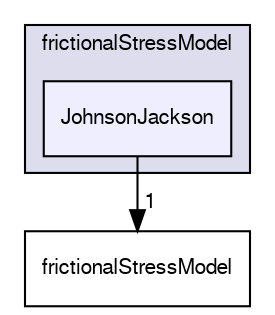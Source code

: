 digraph "applications/solvers/multiphase/twoPhaseEulerFoam/phaseCompressibleTurbulenceModels/kineticTheoryModels/frictionalStressModel/JohnsonJackson" {
  bgcolor=transparent;
  compound=true
  node [ fontsize="10", fontname="FreeSans"];
  edge [ labelfontsize="10", labelfontname="FreeSans"];
  subgraph clusterdir_0105b01121de7b92f68615c3d021d922 {
    graph [ bgcolor="#ddddee", pencolor="black", label="frictionalStressModel" fontname="FreeSans", fontsize="10", URL="dir_0105b01121de7b92f68615c3d021d922.html"]
  dir_209bef62cd907c630433b8d6ec2cead8 [shape=box, label="JohnsonJackson", style="filled", fillcolor="#eeeeff", pencolor="black", URL="dir_209bef62cd907c630433b8d6ec2cead8.html"];
  }
  dir_15b82d356673a097249638c1e3eed7ae [shape=box label="frictionalStressModel" URL="dir_15b82d356673a097249638c1e3eed7ae.html"];
  dir_209bef62cd907c630433b8d6ec2cead8->dir_15b82d356673a097249638c1e3eed7ae [headlabel="1", labeldistance=1.5 headhref="dir_000249_000248.html"];
}
